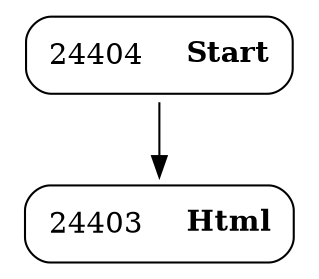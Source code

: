 digraph ast {
node [shape=none];
24403 [label=<<TABLE border='1' cellspacing='0' cellpadding='10' style='rounded' ><TR><TD border='0'>24403</TD><TD border='0'><B>Html</B></TD></TR></TABLE>>];
24404 [label=<<TABLE border='1' cellspacing='0' cellpadding='10' style='rounded' ><TR><TD border='0'>24404</TD><TD border='0'><B>Start</B></TD></TR></TABLE>>];
24404 -> 24403 [weight=2];
}
